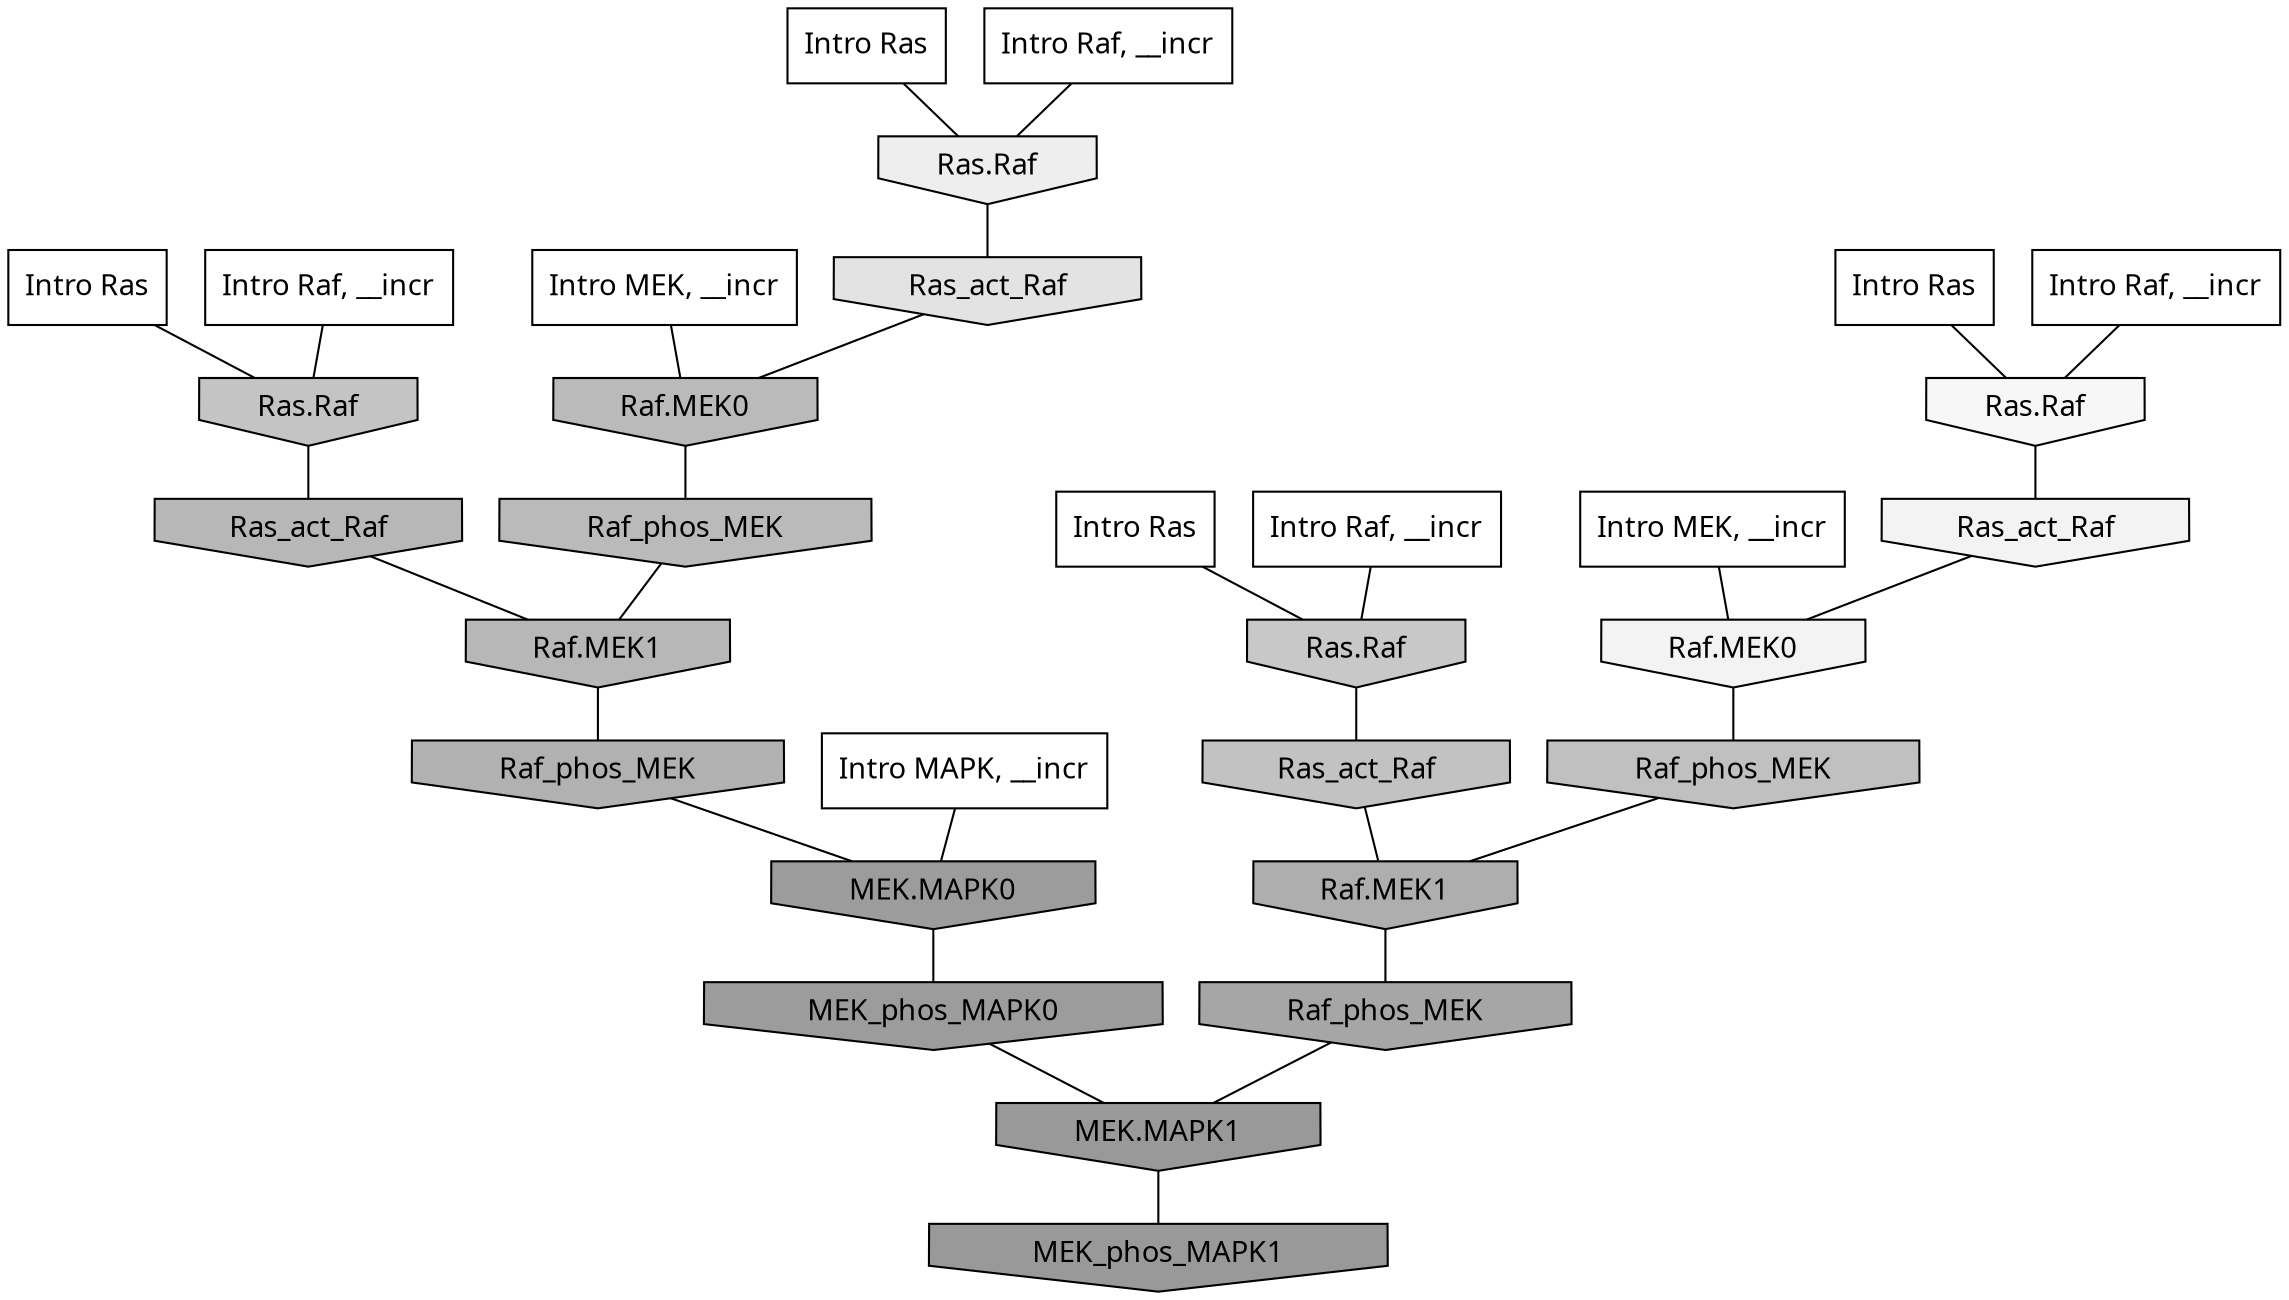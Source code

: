 digraph G{
  rankdir="TB";
  ranksep=0.30;
  node [fontname="CMU Serif"];
  edge [fontname="CMU Serif"];
  
  36 [label="Intro Ras", shape=rectangle, style=filled, fillcolor="0.000 0.000 1.000"]
  
  43 [label="Intro Ras", shape=rectangle, style=filled, fillcolor="0.000 0.000 1.000"]
  
  93 [label="Intro Ras", shape=rectangle, style=filled, fillcolor="0.000 0.000 1.000"]
  
  99 [label="Intro Ras", shape=rectangle, style=filled, fillcolor="0.000 0.000 1.000"]
  
  635 [label="Intro Raf, __incr", shape=rectangle, style=filled, fillcolor="0.000 0.000 1.000"]
  
  652 [label="Intro Raf, __incr", shape=rectangle, style=filled, fillcolor="0.000 0.000 1.000"]
  
  674 [label="Intro Raf, __incr", shape=rectangle, style=filled, fillcolor="0.000 0.000 1.000"]
  
  764 [label="Intro Raf, __incr", shape=rectangle, style=filled, fillcolor="0.000 0.000 1.000"]
  
  1578 [label="Intro MEK, __incr", shape=rectangle, style=filled, fillcolor="0.000 0.000 1.000"]
  
  1747 [label="Intro MEK, __incr", shape=rectangle, style=filled, fillcolor="0.000 0.000 1.000"]
  
  2375 [label="Intro MAPK, __incr", shape=rectangle, style=filled, fillcolor="0.000 0.000 1.000"]
  
  3537 [label="Ras.Raf", shape=invhouse, style=filled, fillcolor="0.000 0.000 0.965"]
  
  3645 [label="Ras_act_Raf", shape=invhouse, style=filled, fillcolor="0.000 0.000 0.952"]
  
  3648 [label="Raf.MEK0", shape=invhouse, style=filled, fillcolor="0.000 0.000 0.952"]
  
  3921 [label="Ras.Raf", shape=invhouse, style=filled, fillcolor="0.000 0.000 0.930"]
  
  4558 [label="Ras_act_Raf", shape=invhouse, style=filled, fillcolor="0.000 0.000 0.888"]
  
  6431 [label="Ras.Raf", shape=invhouse, style=filled, fillcolor="0.000 0.000 0.785"]
  
  6926 [label="Ras.Raf", shape=invhouse, style=filled, fillcolor="0.000 0.000 0.766"]
  
  7149 [label="Ras_act_Raf", shape=invhouse, style=filled, fillcolor="0.000 0.000 0.759"]
  
  7372 [label="Raf_phos_MEK", shape=invhouse, style=filled, fillcolor="0.000 0.000 0.751"]
  
  8103 [label="Raf.MEK0", shape=invhouse, style=filled, fillcolor="0.000 0.000 0.729"]
  
  8125 [label="Raf_phos_MEK", shape=invhouse, style=filled, fillcolor="0.000 0.000 0.728"]
  
  8463 [label="Ras_act_Raf", shape=invhouse, style=filled, fillcolor="0.000 0.000 0.718"]
  
  8465 [label="Raf.MEK1", shape=invhouse, style=filled, fillcolor="0.000 0.000 0.718"]
  
  9312 [label="Raf_phos_MEK", shape=invhouse, style=filled, fillcolor="0.000 0.000 0.694"]
  
  9874 [label="Raf.MEK1", shape=invhouse, style=filled, fillcolor="0.000 0.000 0.682"]
  
  11450 [label="Raf_phos_MEK", shape=invhouse, style=filled, fillcolor="0.000 0.000 0.650"]
  
  13791 [label="MEK.MAPK0", shape=invhouse, style=filled, fillcolor="0.000 0.000 0.611"]
  
  13863 [label="MEK_phos_MAPK0", shape=invhouse, style=filled, fillcolor="0.000 0.000 0.610"]
  
  14609 [label="MEK.MAPK1", shape=invhouse, style=filled, fillcolor="0.000 0.000 0.601"]
  
  14702 [label="MEK_phos_MAPK1", shape=invhouse, style=filled, fillcolor="0.000 0.000 0.600"]
  
  
  14609 -> 14702 [dir=none, color="0.000 0.000 0.000"] 
  13863 -> 14609 [dir=none, color="0.000 0.000 0.000"] 
  13791 -> 13863 [dir=none, color="0.000 0.000 0.000"] 
  11450 -> 14609 [dir=none, color="0.000 0.000 0.000"] 
  9874 -> 11450 [dir=none, color="0.000 0.000 0.000"] 
  9312 -> 13791 [dir=none, color="0.000 0.000 0.000"] 
  8465 -> 9312 [dir=none, color="0.000 0.000 0.000"] 
  8463 -> 8465 [dir=none, color="0.000 0.000 0.000"] 
  8125 -> 8465 [dir=none, color="0.000 0.000 0.000"] 
  8103 -> 8125 [dir=none, color="0.000 0.000 0.000"] 
  7372 -> 9874 [dir=none, color="0.000 0.000 0.000"] 
  7149 -> 9874 [dir=none, color="0.000 0.000 0.000"] 
  6926 -> 8463 [dir=none, color="0.000 0.000 0.000"] 
  6431 -> 7149 [dir=none, color="0.000 0.000 0.000"] 
  4558 -> 8103 [dir=none, color="0.000 0.000 0.000"] 
  3921 -> 4558 [dir=none, color="0.000 0.000 0.000"] 
  3648 -> 7372 [dir=none, color="0.000 0.000 0.000"] 
  3645 -> 3648 [dir=none, color="0.000 0.000 0.000"] 
  3537 -> 3645 [dir=none, color="0.000 0.000 0.000"] 
  2375 -> 13791 [dir=none, color="0.000 0.000 0.000"] 
  1747 -> 8103 [dir=none, color="0.000 0.000 0.000"] 
  1578 -> 3648 [dir=none, color="0.000 0.000 0.000"] 
  764 -> 6926 [dir=none, color="0.000 0.000 0.000"] 
  674 -> 3537 [dir=none, color="0.000 0.000 0.000"] 
  652 -> 3921 [dir=none, color="0.000 0.000 0.000"] 
  635 -> 6431 [dir=none, color="0.000 0.000 0.000"] 
  99 -> 3921 [dir=none, color="0.000 0.000 0.000"] 
  93 -> 3537 [dir=none, color="0.000 0.000 0.000"] 
  43 -> 6431 [dir=none, color="0.000 0.000 0.000"] 
  36 -> 6926 [dir=none, color="0.000 0.000 0.000"] 
  
  }
